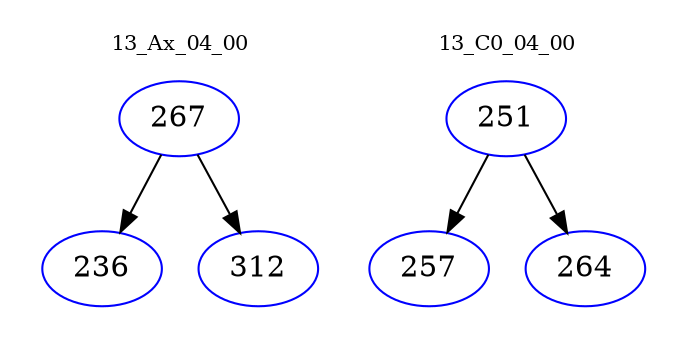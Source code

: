 digraph{
subgraph cluster_0 {
color = white
label = "13_Ax_04_00";
fontsize=10;
T0_267 [label="267", color="blue"]
T0_267 -> T0_236 [color="black"]
T0_236 [label="236", color="blue"]
T0_267 -> T0_312 [color="black"]
T0_312 [label="312", color="blue"]
}
subgraph cluster_1 {
color = white
label = "13_C0_04_00";
fontsize=10;
T1_251 [label="251", color="blue"]
T1_251 -> T1_257 [color="black"]
T1_257 [label="257", color="blue"]
T1_251 -> T1_264 [color="black"]
T1_264 [label="264", color="blue"]
}
}
